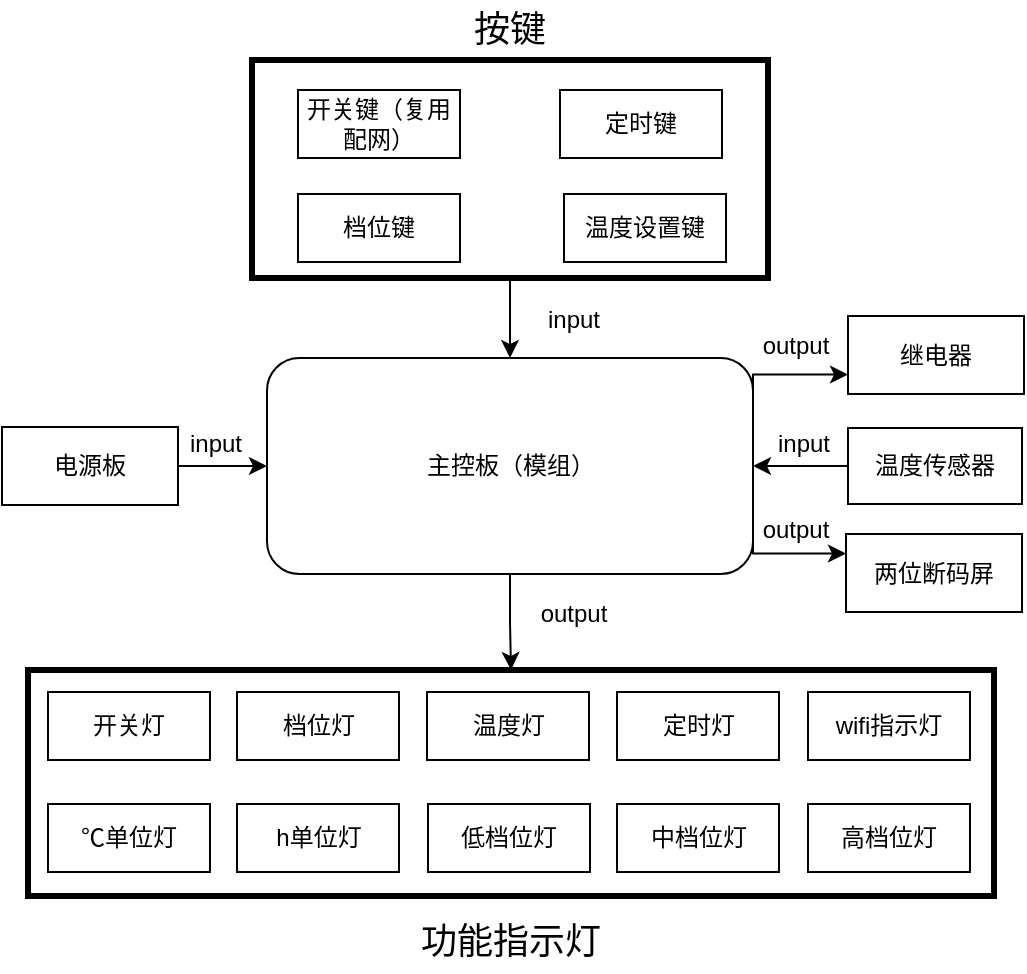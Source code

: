 <mxfile version="15.9.6" type="github">
  <diagram id="Vgfz-gdBaDkI7XahHWoh" name="Page-1">
    <mxGraphModel dx="782" dy="402" grid="0" gridSize="10" guides="1" tooltips="1" connect="1" arrows="1" fold="1" page="1" pageScale="1" pageWidth="827" pageHeight="1169" math="0" shadow="0">
      <root>
        <mxCell id="0" />
        <mxCell id="1" parent="0" />
        <mxCell id="T0S8Lt8zlhyl-Dq2tP5w-68" style="edgeStyle=orthogonalEdgeStyle;rounded=0;orthogonalLoop=1;jettySize=auto;html=1;exitX=1;exitY=0.25;exitDx=0;exitDy=0;entryX=0;entryY=0.75;entryDx=0;entryDy=0;" parent="1" source="T0S8Lt8zlhyl-Dq2tP5w-1" target="T0S8Lt8zlhyl-Dq2tP5w-54" edge="1">
          <mxGeometry relative="1" as="geometry">
            <Array as="points">
              <mxPoint x="521" y="273" />
            </Array>
          </mxGeometry>
        </mxCell>
        <mxCell id="T0S8Lt8zlhyl-Dq2tP5w-71" style="edgeStyle=orthogonalEdgeStyle;rounded=0;orthogonalLoop=1;jettySize=auto;html=1;exitX=1;exitY=0.75;exitDx=0;exitDy=0;entryX=0;entryY=0.25;entryDx=0;entryDy=0;" parent="1" source="T0S8Lt8zlhyl-Dq2tP5w-1" target="T0S8Lt8zlhyl-Dq2tP5w-13" edge="1">
          <mxGeometry relative="1" as="geometry">
            <Array as="points">
              <mxPoint x="521" y="363" />
            </Array>
          </mxGeometry>
        </mxCell>
        <mxCell id="T0S8Lt8zlhyl-Dq2tP5w-1" value="主控板（模组）" style="rounded=1;whiteSpace=wrap;html=1;" parent="1" vertex="1">
          <mxGeometry x="277.5" y="265" width="243" height="108" as="geometry" />
        </mxCell>
        <mxCell id="T0S8Lt8zlhyl-Dq2tP5w-46" value="" style="edgeStyle=orthogonalEdgeStyle;rounded=0;orthogonalLoop=1;jettySize=auto;html=1;exitX=0.5;exitY=1;exitDx=0;exitDy=0;" parent="1" source="T0S8Lt8zlhyl-Dq2tP5w-1" target="T0S8Lt8zlhyl-Dq2tP5w-45" edge="1">
          <mxGeometry relative="1" as="geometry">
            <mxPoint x="399" y="453" as="sourcePoint" />
          </mxGeometry>
        </mxCell>
        <mxCell id="T0S8Lt8zlhyl-Dq2tP5w-13" value="两位断码屏" style="rounded=0;whiteSpace=wrap;html=1;" parent="1" vertex="1">
          <mxGeometry x="567" y="353" width="88" height="39" as="geometry" />
        </mxCell>
        <mxCell id="T0S8Lt8zlhyl-Dq2tP5w-20" value="开关键（复用配网）" style="whiteSpace=wrap;html=1;rounded=0;" parent="1" vertex="1">
          <mxGeometry x="293" y="131" width="81" height="34" as="geometry" />
        </mxCell>
        <mxCell id="T0S8Lt8zlhyl-Dq2tP5w-22" value="档位键" style="whiteSpace=wrap;html=1;rounded=0;" parent="1" vertex="1">
          <mxGeometry x="293" y="183" width="81" height="34" as="geometry" />
        </mxCell>
        <mxCell id="T0S8Lt8zlhyl-Dq2tP5w-24" value="定时键" style="whiteSpace=wrap;html=1;rounded=0;" parent="1" vertex="1">
          <mxGeometry x="424" y="131" width="81" height="34" as="geometry" />
        </mxCell>
        <mxCell id="T0S8Lt8zlhyl-Dq2tP5w-25" value="温度设置键" style="whiteSpace=wrap;html=1;rounded=0;" parent="1" vertex="1">
          <mxGeometry x="426" y="183" width="81" height="34" as="geometry" />
        </mxCell>
        <mxCell id="T0S8Lt8zlhyl-Dq2tP5w-72" value="" style="edgeStyle=orthogonalEdgeStyle;rounded=0;orthogonalLoop=1;jettySize=auto;html=1;entryX=0.5;entryY=0;entryDx=0;entryDy=0;" parent="1" source="T0S8Lt8zlhyl-Dq2tP5w-27" target="T0S8Lt8zlhyl-Dq2tP5w-1" edge="1">
          <mxGeometry relative="1" as="geometry">
            <mxPoint x="398.5" y="182" as="targetPoint" />
          </mxGeometry>
        </mxCell>
        <mxCell id="T0S8Lt8zlhyl-Dq2tP5w-27" value="" style="rounded=0;whiteSpace=wrap;html=1;fillColor=none;strokeWidth=3;" parent="1" vertex="1">
          <mxGeometry x="270" y="116" width="258" height="109" as="geometry" />
        </mxCell>
        <mxCell id="T0S8Lt8zlhyl-Dq2tP5w-30" value="开关灯" style="whiteSpace=wrap;html=1;rounded=0;" parent="1" vertex="1">
          <mxGeometry x="168" y="432" width="81" height="34" as="geometry" />
        </mxCell>
        <mxCell id="T0S8Lt8zlhyl-Dq2tP5w-31" value="档位灯" style="whiteSpace=wrap;html=1;rounded=0;" parent="1" vertex="1">
          <mxGeometry x="262.5" y="432" width="81" height="34" as="geometry" />
        </mxCell>
        <mxCell id="T0S8Lt8zlhyl-Dq2tP5w-32" value="温度灯" style="whiteSpace=wrap;html=1;rounded=0;" parent="1" vertex="1">
          <mxGeometry x="357.5" y="432" width="81" height="34" as="geometry" />
        </mxCell>
        <mxCell id="T0S8Lt8zlhyl-Dq2tP5w-33" value="定时灯" style="whiteSpace=wrap;html=1;rounded=0;" parent="1" vertex="1">
          <mxGeometry x="452.5" y="432" width="81" height="34" as="geometry" />
        </mxCell>
        <mxCell id="T0S8Lt8zlhyl-Dq2tP5w-66" value="" style="edgeStyle=orthogonalEdgeStyle;rounded=0;orthogonalLoop=1;jettySize=auto;html=1;" parent="1" source="T0S8Lt8zlhyl-Dq2tP5w-34" target="T0S8Lt8zlhyl-Dq2tP5w-1" edge="1">
          <mxGeometry relative="1" as="geometry" />
        </mxCell>
        <mxCell id="T0S8Lt8zlhyl-Dq2tP5w-34" value="温度传感器" style="whiteSpace=wrap;html=1;rounded=0;" parent="1" vertex="1">
          <mxGeometry x="568" y="300" width="87" height="38" as="geometry" />
        </mxCell>
        <mxCell id="T0S8Lt8zlhyl-Dq2tP5w-35" value="℃单位灯" style="whiteSpace=wrap;html=1;rounded=0;" parent="1" vertex="1">
          <mxGeometry x="168" y="488" width="81" height="34" as="geometry" />
        </mxCell>
        <mxCell id="T0S8Lt8zlhyl-Dq2tP5w-36" value="h单位灯" style="whiteSpace=wrap;html=1;rounded=0;" parent="1" vertex="1">
          <mxGeometry x="262.5" y="488" width="81" height="34" as="geometry" />
        </mxCell>
        <mxCell id="T0S8Lt8zlhyl-Dq2tP5w-37" value="wifi指示灯" style="whiteSpace=wrap;html=1;rounded=0;" parent="1" vertex="1">
          <mxGeometry x="548" y="432" width="81" height="34" as="geometry" />
        </mxCell>
        <mxCell id="T0S8Lt8zlhyl-Dq2tP5w-39" value="低档位灯" style="whiteSpace=wrap;html=1;rounded=0;" parent="1" vertex="1">
          <mxGeometry x="358" y="488" width="81" height="34" as="geometry" />
        </mxCell>
        <mxCell id="T0S8Lt8zlhyl-Dq2tP5w-40" value="中档位灯" style="whiteSpace=wrap;html=1;rounded=0;" parent="1" vertex="1">
          <mxGeometry x="452.5" y="488" width="81" height="34" as="geometry" />
        </mxCell>
        <mxCell id="T0S8Lt8zlhyl-Dq2tP5w-41" value="高档位灯" style="whiteSpace=wrap;html=1;rounded=0;" parent="1" vertex="1">
          <mxGeometry x="548" y="488" width="81" height="34" as="geometry" />
        </mxCell>
        <mxCell id="T0S8Lt8zlhyl-Dq2tP5w-44" value="" style="edgeStyle=orthogonalEdgeStyle;rounded=0;orthogonalLoop=1;jettySize=auto;html=1;" parent="1" source="T0S8Lt8zlhyl-Dq2tP5w-43" target="T0S8Lt8zlhyl-Dq2tP5w-1" edge="1">
          <mxGeometry relative="1" as="geometry" />
        </mxCell>
        <mxCell id="T0S8Lt8zlhyl-Dq2tP5w-43" value="电源板" style="rounded=0;whiteSpace=wrap;html=1;" parent="1" vertex="1">
          <mxGeometry x="145" y="299.5" width="88" height="39" as="geometry" />
        </mxCell>
        <mxCell id="T0S8Lt8zlhyl-Dq2tP5w-45" value="" style="rounded=0;whiteSpace=wrap;html=1;fillColor=none;strokeWidth=3;" parent="1" vertex="1">
          <mxGeometry x="158" y="421" width="483" height="113" as="geometry" />
        </mxCell>
        <mxCell id="T0S8Lt8zlhyl-Dq2tP5w-54" value="继电器" style="rounded=0;whiteSpace=wrap;html=1;" parent="1" vertex="1">
          <mxGeometry x="568" y="244" width="88" height="39" as="geometry" />
        </mxCell>
        <mxCell id="T0S8Lt8zlhyl-Dq2tP5w-74" value="input" style="text;html=1;strokeColor=none;fillColor=none;align=center;verticalAlign=middle;whiteSpace=wrap;rounded=0;" parent="1" vertex="1">
          <mxGeometry x="401" y="231" width="60" height="30" as="geometry" />
        </mxCell>
        <mxCell id="T0S8Lt8zlhyl-Dq2tP5w-76" value="input" style="text;html=1;strokeColor=none;fillColor=none;align=center;verticalAlign=middle;whiteSpace=wrap;rounded=0;" parent="1" vertex="1">
          <mxGeometry x="516" y="293" width="60" height="30" as="geometry" />
        </mxCell>
        <mxCell id="T0S8Lt8zlhyl-Dq2tP5w-77" value="output" style="text;html=1;strokeColor=none;fillColor=none;align=center;verticalAlign=middle;whiteSpace=wrap;rounded=0;" parent="1" vertex="1">
          <mxGeometry x="401" y="378" width="60" height="30" as="geometry" />
        </mxCell>
        <mxCell id="T0S8Lt8zlhyl-Dq2tP5w-82" value="output" style="text;html=1;strokeColor=none;fillColor=none;align=center;verticalAlign=middle;whiteSpace=wrap;rounded=0;" parent="1" vertex="1">
          <mxGeometry x="512" y="244" width="60" height="30" as="geometry" />
        </mxCell>
        <mxCell id="T0S8Lt8zlhyl-Dq2tP5w-83" value="output" style="text;html=1;strokeColor=none;fillColor=none;align=center;verticalAlign=middle;whiteSpace=wrap;rounded=0;" parent="1" vertex="1">
          <mxGeometry x="512" y="336" width="60" height="30" as="geometry" />
        </mxCell>
        <mxCell id="T0S8Lt8zlhyl-Dq2tP5w-85" value="input" style="text;html=1;strokeColor=none;fillColor=none;align=center;verticalAlign=middle;whiteSpace=wrap;rounded=0;" parent="1" vertex="1">
          <mxGeometry x="222" y="293" width="60" height="30" as="geometry" />
        </mxCell>
        <mxCell id="C4bvEgC0wGC0Dq3-qGVQ-2" value="按键" style="text;html=1;strokeColor=none;fillColor=none;align=center;verticalAlign=middle;whiteSpace=wrap;rounded=0;fontSize=18;fontColor=#000000;" vertex="1" parent="1">
          <mxGeometry x="369" y="86" width="60" height="30" as="geometry" />
        </mxCell>
        <mxCell id="C4bvEgC0wGC0Dq3-qGVQ-3" value="功能指示灯" style="text;html=1;strokeColor=none;fillColor=none;align=center;verticalAlign=middle;whiteSpace=wrap;rounded=0;fontSize=18;fontColor=#000000;" vertex="1" parent="1">
          <mxGeometry x="348" y="542" width="103" height="30" as="geometry" />
        </mxCell>
      </root>
    </mxGraphModel>
  </diagram>
</mxfile>
